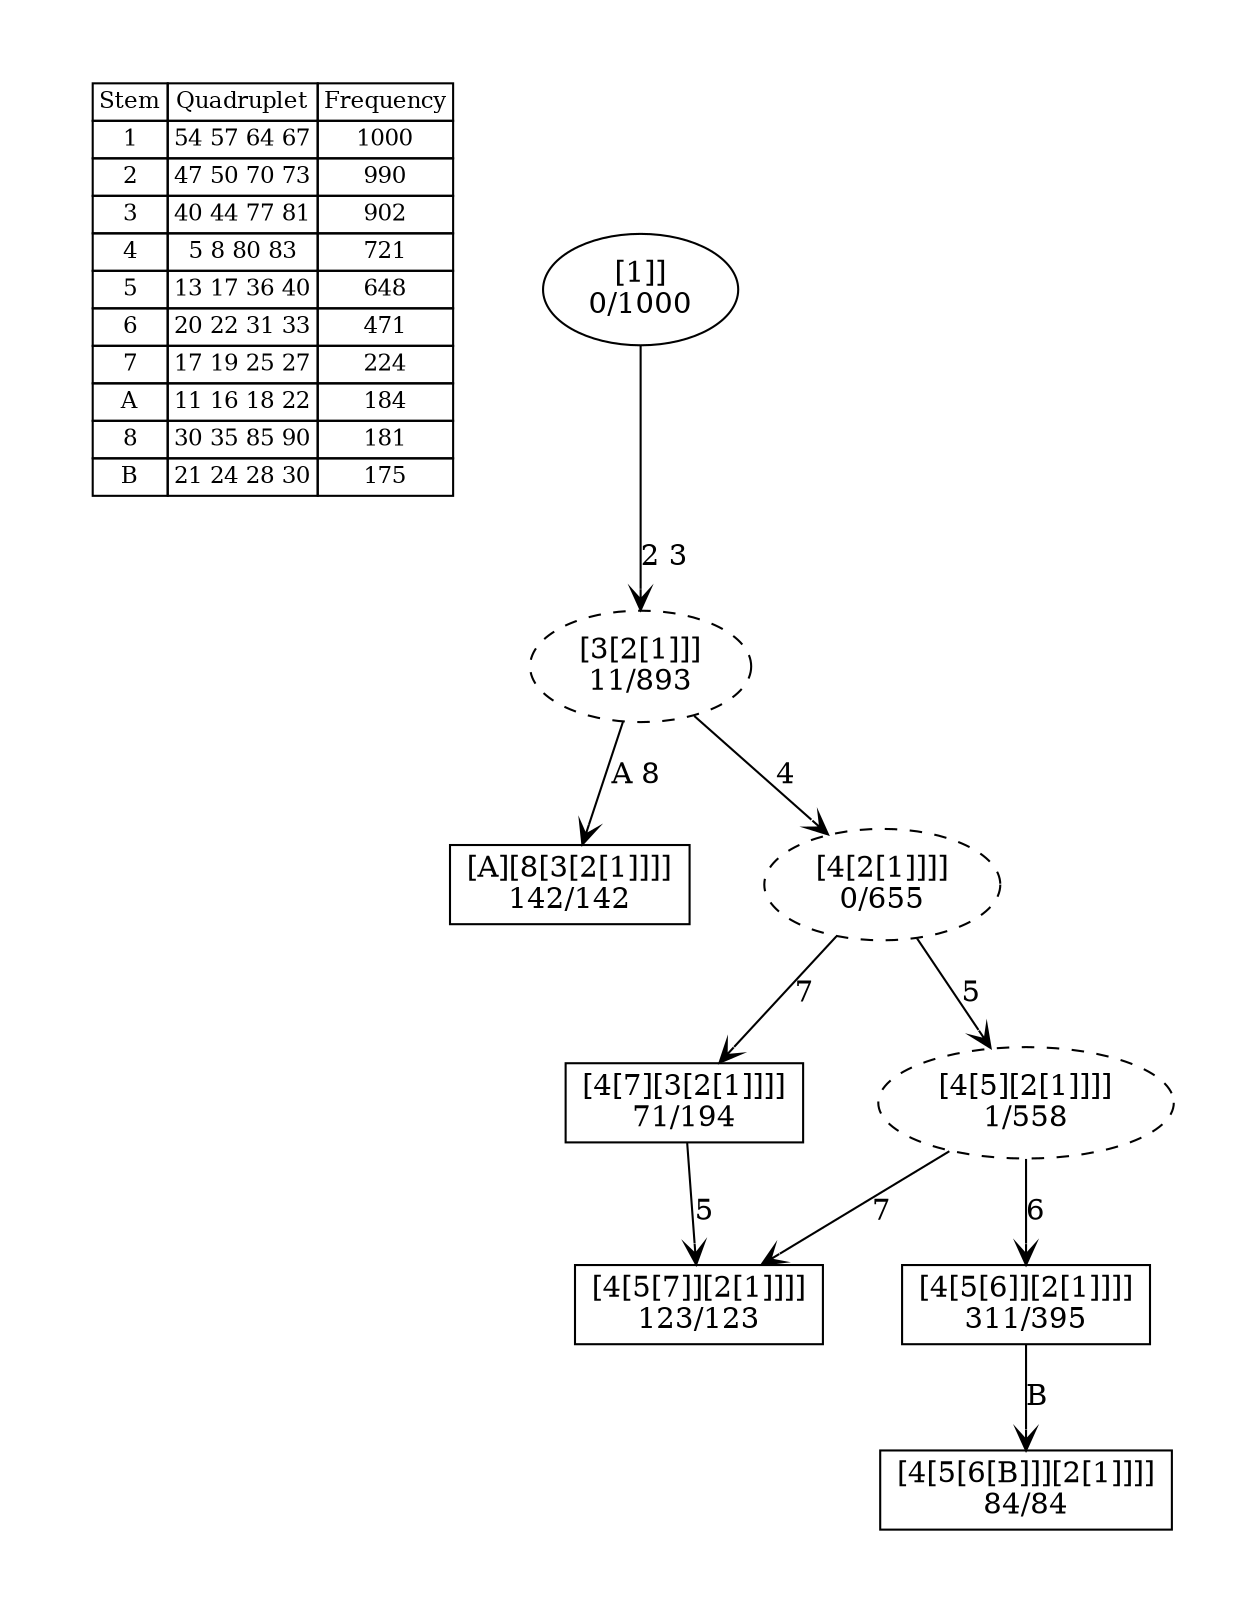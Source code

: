 digraph G {
	pad = 0.5;
	nodesep = 0.5;
"legend" [label = < <table border="0" cellborder="1" cellspacing="0"><tr><td>Stem</td><td>Quadruplet</td><td>Frequency</td></tr>
<tr><td>1</td><td>54 57 64 67</td><td>1000</td></tr>
<tr><td>2</td><td>47 50 70 73</td><td>990</td></tr>
<tr><td>3</td><td>40 44 77 81</td><td>902</td></tr>
<tr><td>4</td><td>5 8 80 83</td><td>721</td></tr>
<tr><td>5</td><td>13 17 36 40</td><td>648</td></tr>
<tr><td>6</td><td>20 22 31 33</td><td>471</td></tr>
<tr><td>7</td><td>17 19 25 27</td><td>224</td></tr>
<tr><td>A</td><td>11 16 18 22</td><td>184</td></tr>
<tr><td>8</td><td>30 35 85 90</td><td>181</td></tr>
<tr><td>B</td><td>21 24 28 30</td><td>175</td></tr>
</table>>, shape = plaintext, fontsize=11];
"1 2 3 4 5 6 " [shape = box];
"1 2 3 A 8 " [shape = box];
"1 2 3 4 5 7 " [shape = box];
"1 2 3 4 5 6 B " [shape = box];
"1 2 3 4 7 " [shape = box];
"1 2 3 " [style = dashed];
"1 2 3 4 5 " [style = dashed];
"1 2 3 4 " [style = dashed];
"1 2 3 4 5 6 " [label = "[4[5[6]][2[1]]]]\n311/395"];
"1 2 3 A 8 " [label = "[A][8[3[2[1]]]]\n142/142"];
"1 2 3 4 5 7 " [label = "[4[5[7]][2[1]]]]\n123/123"];
"1 2 3 4 5 6 B " [label = "[4[5[6[B]]][2[1]]]]\n84/84"];
"1 2 3 4 7 " [label = "[4[7][3[2[1]]]]\n71/194"];
"1 2 3 " [label = "[3[2[1]]]\n11/893"];
"1 2 3 4 5 " [label = "[4[5][2[1]]]]\n1/558"];
"1 2 3 4 " [label = "[4[2[1]]]]\n0/655"];
"1 " [label = "[1]]\n0/1000"];
"1 2 3 4 5 6 " -> "1 2 3 4 5 6 B " [label = "B ", arrowhead = vee];
"1 2 3 4 7 " -> "1 2 3 4 5 7 " [label = "5 ", arrowhead = vee];
"1 2 3 " -> "1 2 3 A 8 " [label = "A 8 ", arrowhead = vee];
"1 2 3 " -> "1 2 3 4 " [label = "4 ", arrowhead = vee];
"1 2 3 4 5 " -> "1 2 3 4 5 6 " [label = "6 ", arrowhead = vee];
"1 2 3 4 5 " -> "1 2 3 4 5 7 " [label = "7 ", arrowhead = vee];
"1 2 3 4 " -> "1 2 3 4 7 " [label = "7 ", arrowhead = vee];
"1 2 3 4 " -> "1 2 3 4 5 " [label = "5 ", arrowhead = vee];
"1 " -> "1 2 3 " [label = "2 3 ", arrowhead = vee];
}